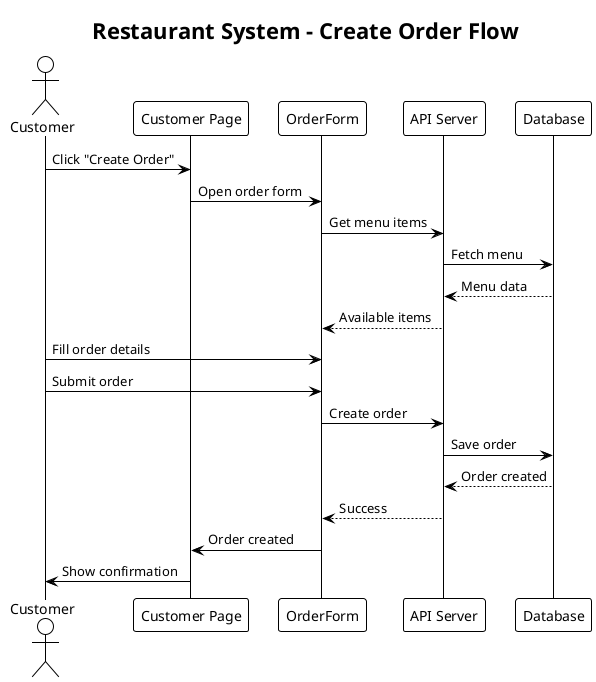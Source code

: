 @startuml Create Order Sequence Diagram
!theme plain
title Restaurant System - Create Order Flow

actor Customer as C
participant "Customer Page" as CP
participant "OrderForm" as OF
participant "API Server" as API
participant "Database" as DB

C -> CP: Click "Create Order"
CP -> OF: Open order form

OF -> API: Get menu items
API -> DB: Fetch menu
DB --> API: Menu data
API --> OF: Available items

C -> OF: Fill order details
C -> OF: Submit order

OF -> API: Create order
API -> DB: Save order
DB --> API: Order created
API --> OF: Success

OF -> CP: Order created
CP -> C: Show confirmation

@enduml 
